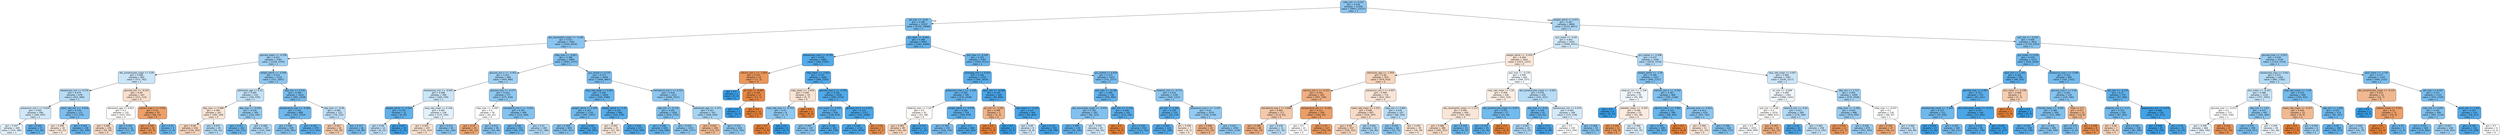 digraph Tree {
node [shape=box, style="filled, rounded", color="black", fontname="helvetica"] ;
edge [fontname="helvetica"] ;
0 [label="mbp_min <= 0.143\ngini = 0.418\nsamples = 21056\nvalue = [9953, 23537]\nclass = 1", fillcolor="#8dc6f0"] ;
1 [label="ptt_max <= -0.26\ngini = 0.368\nsamples = 12207\nvalue = [4720, 14666]\nclass = 1", fillcolor="#79bded"] ;
0 -> 1 [labeldistance=2.5, labelangle=45, headlabel="True"] ;
2 [label="abs_neutrophils_mean <= -0.185\ngini = 0.412\nsamples = 7260\nvalue = [3359, 8226]\nclass = 1", fillcolor="#8ac5f0"] ;
1 -> 2 ;
3 [label="glucose_mean <= -0.538\ngini = 0.451\nsamples = 2365\nvalue = [1294, 2479]\nclass = 1", fillcolor="#a0d0f3"] ;
2 -> 3 ;
4 [label="abs_lymphocytes_mean <= 0.09\ngini = 0.488\nsamples = 845\nvalue = [573, 782]\nclass = 1", fillcolor="#cae5f8"] ;
3 -> 4 ;
5 [label="baseexcess_min <= 0.276\ngini = 0.474\nsamples = 678\nvalue = [422, 669]\nclass = 1", fillcolor="#b6dbf5"] ;
4 -> 5 ;
6 [label="potassium_min.1 <= 0.934\ngini = 0.491\nsamples = 506\nvalue = [349, 455]\nclass = 1", fillcolor="#d1e8f9"] ;
5 -> 6 ;
7 [label="gini = 0.497\nsamples = 449\nvalue = [334, 386]\nclass = 1", fillcolor="#e4f2fb"] ;
6 -> 7 ;
8 [label="gini = 0.293\nsamples = 57\nvalue = [15, 69]\nclass = 1", fillcolor="#64b2eb"] ;
6 -> 8 ;
9 [label="heart_rate_min <= -0.916\ngini = 0.379\nsamples = 172\nvalue = [73, 214]\nclass = 1", fillcolor="#7dbeee"] ;
5 -> 9 ;
10 [label="gini = 0.496\nsamples = 34\nvalue = [30, 25]\nclass = 0", fillcolor="#fbeade"] ;
9 -> 10 ;
11 [label="gini = 0.302\nsamples = 138\nvalue = [43, 189]\nclass = 1", fillcolor="#66b3eb"] ;
9 -> 11 ;
12 [label="glucose_min <= -0.241\ngini = 0.49\nsamples = 167\nvalue = [151, 113]\nclass = 0", fillcolor="#f8dfcd"] ;
4 -> 12 ;
13 [label="admission_age <= 0.821\ngini = 0.5\nsamples = 132\nvalue = [103, 101]\nclass = 0", fillcolor="#fefdfb"] ;
12 -> 13 ;
14 [label="gini = 0.486\nsamples = 106\nvalue = [92, 66]\nclass = 0", fillcolor="#f8dbc7"] ;
13 -> 14 ;
15 [label="gini = 0.364\nsamples = 26\nvalue = [11, 35]\nclass = 1", fillcolor="#77bced"] ;
13 -> 15 ;
16 [label="calcium_max.1 <= 0.915\ngini = 0.32\nsamples = 35\nvalue = [48, 12]\nclass = 0", fillcolor="#eca06a"] ;
12 -> 16 ;
17 [label="gini = 0.249\nsamples = 32\nvalue = [47, 8]\nclass = 0", fillcolor="#e9965b"] ;
16 -> 17 ;
18 [label="gini = 0.32\nsamples = 3\nvalue = [1, 4]\nclass = 1", fillcolor="#6ab6ec"] ;
16 -> 18 ;
19 [label="weight_admit <= -0.506\ngini = 0.419\nsamples = 1520\nvalue = [721, 1697]\nclass = 1", fillcolor="#8dc7f0"] ;
3 -> 19 ;
20 [label="admission_age <= 0.31\ngini = 0.485\nsamples = 510\nvalue = [336, 479]\nclass = 1", fillcolor="#c4e2f7"] ;
19 -> 20 ;
21 [label="dbp_max <= 0.489\ngini = 0.494\nsamples = 201\nvalue = [180, 144]\nclass = 0", fillcolor="#fae6d7"] ;
20 -> 21 ;
22 [label="gini = 0.48\nsamples = 156\nvalue = [154, 103]\nclass = 0", fillcolor="#f6d5bd"] ;
21 -> 22 ;
23 [label="gini = 0.475\nsamples = 45\nvalue = [26, 41]\nclass = 1", fillcolor="#b7dbf5"] ;
21 -> 23 ;
24 [label="dbp_max <= -0.628\ngini = 0.434\nsamples = 309\nvalue = [156, 335]\nclass = 1", fillcolor="#95cbf1"] ;
20 -> 24 ;
25 [label="gini = 0.327\nsamples = 102\nvalue = [34, 131]\nclass = 1", fillcolor="#6cb6ec"] ;
24 -> 25 ;
26 [label="gini = 0.468\nsamples = 207\nvalue = [122, 204]\nclass = 1", fillcolor="#afd8f5"] ;
24 -> 26 ;
27 [label="dbp_min <= 0.155\ngini = 0.365\nsamples = 1010\nvalue = [385, 1218]\nclass = 1", fillcolor="#78bced"] ;
19 -> 27 ;
28 [label="temperature_max <= -0.309\ngini = 0.341\nsamples = 888\nvalue = [307, 1103]\nclass = 1", fillcolor="#70b8ec"] ;
27 -> 28 ;
29 [label="gini = 0.406\nsamples = 409\nvalue = [190, 481]\nclass = 1", fillcolor="#87c4ef"] ;
28 -> 29 ;
30 [label="gini = 0.267\nsamples = 479\nvalue = [117, 622]\nclass = 1", fillcolor="#5eafea"] ;
28 -> 30 ;
31 [label="sbp_max <= -0.38\ngini = 0.482\nsamples = 122\nvalue = [78, 115]\nclass = 1", fillcolor="#bfdff7"] ;
27 -> 31 ;
32 [label="gini = 0.467\nsamples = 56\nvalue = [49, 29]\nclass = 0", fillcolor="#f4ccae"] ;
31 -> 32 ;
33 [label="gini = 0.377\nsamples = 66\nvalue = [29, 86]\nclass = 1", fillcolor="#7cbeee"] ;
31 -> 33 ;
34 [label="mbp_max <= -0.821\ngini = 0.389\nsamples = 4895\nvalue = [2065, 5747]\nclass = 1", fillcolor="#80c0ee"] ;
2 -> 34 ;
35 [label="glucose_min.2 <= -0.455\ngini = 0.451\nsamples = 846\nvalue = [459, 880]\nclass = 1", fillcolor="#a0d0f3"] ;
34 -> 35 ;
36 [label="baseexcess_min <= -0.941\ngini = 0.488\nsamples = 269\nvalue = [184, 250]\nclass = 1", fillcolor="#cbe5f8"] ;
35 -> 36 ;
37 [label="weight_admit <= -0.314\ngini = 0.278\nsamples = 31\nvalue = [9, 45]\nclass = 1", fillcolor="#61b1ea"] ;
36 -> 37 ;
38 [label="gini = 0.48\nsamples = 12\nvalue = [8, 12]\nclass = 1", fillcolor="#bddef6"] ;
37 -> 38 ;
39 [label="gini = 0.057\nsamples = 19\nvalue = [1, 33]\nclass = 1", fillcolor="#3fa0e6"] ;
37 -> 39 ;
40 [label="resp_rate_mean <= 0.168\ngini = 0.497\nsamples = 238\nvalue = [175, 205]\nclass = 1", fillcolor="#e2f1fb"] ;
36 -> 40 ;
41 [label="gini = 0.492\nsamples = 147\nvalue = [133, 103]\nclass = 0", fillcolor="#f9e3d2"] ;
40 -> 41 ;
42 [label="gini = 0.413\nsamples = 91\nvalue = [42, 102]\nclass = 1", fillcolor="#8bc5f0"] ;
40 -> 42 ;
43 [label="glucose_max <= -0.577\ngini = 0.423\nsamples = 577\nvalue = [275, 630]\nclass = 1", fillcolor="#8fc8f0"] ;
35 -> 43 ;
44 [label="mbp_max <= -1.095\ngini = 0.5\nsamples = 78\nvalue = [61, 61]\nclass = 0", fillcolor="#ffffff"] ;
43 -> 44 ;
45 [label="gini = 0.35\nsamples = 32\nvalue = [41, 12]\nclass = 0", fillcolor="#eda673"] ;
44 -> 45 ;
46 [label="gini = 0.412\nsamples = 46\nvalue = [20, 49]\nclass = 1", fillcolor="#8ac5f0"] ;
44 -> 46 ;
47 [label="hematocrit_min.1 <= -0.021\ngini = 0.397\nsamples = 499\nvalue = [214, 569]\nclass = 1", fillcolor="#83c2ef"] ;
43 -> 47 ;
48 [label="gini = 0.328\nsamples = 310\nvalue = [99, 379]\nclass = 1", fillcolor="#6db7ec"] ;
47 -> 48 ;
49 [label="gini = 0.47\nsamples = 189\nvalue = [115, 190]\nclass = 1", fillcolor="#b1d8f5"] ;
47 -> 49 ;
50 [label="gcs_verbal <= 0.155\ngini = 0.373\nsamples = 4049\nvalue = [1606, 4867]\nclass = 1", fillcolor="#7abdee"] ;
34 -> 50 ;
51 [label="resp_rate_mean <= 0.061\ngini = 0.304\nsamples = 1828\nvalue = [540, 2346]\nclass = 1", fillcolor="#67b4eb"] ;
50 -> 51 ;
52 [label="weight_admit <= 0.399\ngini = 0.343\nsamples = 1130\nvalue = [397, 1407]\nclass = 1", fillcolor="#71b9ec"] ;
51 -> 52 ;
53 [label="gini = 0.399\nsamples = 800\nvalue = [347, 912]\nclass = 1", fillcolor="#84c2ef"] ;
52 -> 53 ;
54 [label="gini = 0.167\nsamples = 330\nvalue = [50, 495]\nclass = 1", fillcolor="#4da7e8"] ;
52 -> 54 ;
55 [label="weight_admit <= -1.47\ngini = 0.229\nsamples = 698\nvalue = [143, 939]\nclass = 1", fillcolor="#57ace9"] ;
51 -> 55 ;
56 [label="gini = 0.495\nsamples = 25\nvalue = [23, 19]\nclass = 0", fillcolor="#fae9dd"] ;
55 -> 56 ;
57 [label="gini = 0.204\nsamples = 673\nvalue = [120, 920]\nclass = 1", fillcolor="#53aae8"] ;
55 -> 57 ;
58 [label="hematocrit_min.1 <= 0.323\ngini = 0.418\nsamples = 2221\nvalue = [1066, 2521]\nclass = 1", fillcolor="#8dc6f0"] ;
50 -> 58 ;
59 [label="sbp_min <= -0.718\ngini = 0.391\nsamples = 1458\nvalue = [618, 1703]\nclass = 1", fillcolor="#81c1ee"] ;
58 -> 59 ;
60 [label="gini = 0.308\nsamples = 426\nvalue = [128, 546]\nclass = 1", fillcolor="#67b4eb"] ;
59 -> 60 ;
61 [label="gini = 0.418\nsamples = 1032\nvalue = [490, 1157]\nclass = 1", fillcolor="#8dc7f0"] ;
59 -> 61 ;
62 [label="admission_age <= -1.371\ngini = 0.457\nsamples = 763\nvalue = [448, 818]\nclass = 1", fillcolor="#a5d3f3"] ;
58 -> 62 ;
63 [label="gini = 0.432\nsamples = 108\nvalue = [115, 53]\nclass = 0", fillcolor="#f1bb94"] ;
62 -> 63 ;
64 [label="gini = 0.423\nsamples = 655\nvalue = [333, 765]\nclass = 1", fillcolor="#8fc8f0"] ;
62 -> 64 ;
65 [label="gcs_eyes <= -0.461\ngini = 0.288\nsamples = 4947\nvalue = [1361, 6440]\nclass = 1", fillcolor="#63b2ea"] ;
1 -> 65 ;
66 [label="baseexcess_max <= -4.729\ngini = 0.205\nsamples = 1660\nvalue = [306, 2329]\nclass = 1", fillcolor="#53aae8"] ;
65 -> 66 ;
67 [label="calcium_min.1 <= -2.829\ngini = 0.255\nsamples = 14\nvalue = [17, 3]\nclass = 0", fillcolor="#ea975c"] ;
66 -> 67 ;
68 [label="gini = 0.0\nsamples = 1\nvalue = [0, 2]\nclass = 1", fillcolor="#399de5"] ;
67 -> 68 ;
69 [label="ph_max <= -8.567\ngini = 0.105\nsamples = 13\nvalue = [17, 1]\nclass = 0", fillcolor="#e78845"] ;
67 -> 69 ;
70 [label="gini = 0.0\nsamples = 1\nvalue = [0, 1]\nclass = 1", fillcolor="#399de5"] ;
69 -> 70 ;
71 [label="gini = 0.0\nsamples = 12\nvalue = [17, 0]\nclass = 0", fillcolor="#e58139"] ;
69 -> 71 ;
72 [label="mbp_mean <= -2.452\ngini = 0.197\nsamples = 1646\nvalue = [289, 2326]\nclass = 1", fillcolor="#52a9e8"] ;
66 -> 72 ;
73 [label="mbp_mean <= -2.654\ngini = 0.492\nsamples = 10\nvalue = [9, 7]\nclass = 0", fillcolor="#f9e3d3"] ;
72 -> 73 ;
74 [label="resp_rate_max <= -0.753\ngini = 0.42\nsamples = 8\nvalue = [3, 7]\nclass = 1", fillcolor="#8ec7f0"] ;
73 -> 74 ;
75 [label="gini = 0.0\nsamples = 2\nvalue = [3, 0]\nclass = 0", fillcolor="#e58139"] ;
74 -> 75 ;
76 [label="gini = 0.0\nsamples = 6\nvalue = [0, 7]\nclass = 1", fillcolor="#399de5"] ;
74 -> 76 ;
77 [label="gini = 0.0\nsamples = 2\nvalue = [6, 0]\nclass = 0", fillcolor="#e58139"] ;
73 -> 77 ;
78 [label="glucose_max.2 <= -0.392\ngini = 0.192\nsamples = 1636\nvalue = [280, 2319]\nclass = 1", fillcolor="#51a9e8"] ;
72 -> 78 ;
79 [label="bun_mean <= -0.541\ngini = 0.267\nsamples = 509\nvalue = [128, 679]\nclass = 1", fillcolor="#5eafea"] ;
78 -> 79 ;
80 [label="gini = 0.407\nsamples = 147\nvalue = [64, 161]\nclass = 1", fillcolor="#88c4ef"] ;
79 -> 80 ;
81 [label="gini = 0.196\nsamples = 362\nvalue = [64, 518]\nclass = 1", fillcolor="#51a9e8"] ;
79 -> 81 ;
82 [label="glucose_min.2 <= 6.471\ngini = 0.155\nsamples = 1127\nvalue = [152, 1640]\nclass = 1", fillcolor="#4ba6e7"] ;
78 -> 82 ;
83 [label="gini = 0.148\nsamples = 1122\nvalue = [143, 1639]\nclass = 1", fillcolor="#4aa6e7"] ;
82 -> 83 ;
84 [label="gini = 0.18\nsamples = 5\nvalue = [9, 1]\nclass = 0", fillcolor="#e88f4f"] ;
82 -> 84 ;
85 [label="po2_max <= -0.242\ngini = 0.325\nsamples = 3287\nvalue = [1055, 4111]\nclass = 1", fillcolor="#6cb6ec"] ;
65 -> 85 ;
86 [label="aniongap_min <= 0.425\ngini = 0.244\nsamples = 1354\nvalue = [304, 1834]\nclass = 1", fillcolor="#5aade9"] ;
85 -> 86 ;
87 [label="potassium_max.1 <= -1.109\ngini = 0.303\nsamples = 785\nvalue = [235, 1028]\nclass = 1", fillcolor="#66b3eb"] ;
86 -> 87 ;
88 [label="totalco2_max <= 1.14\ngini = 0.5\nsamples = 61\nvalue = [51, 49]\nclass = 0", fillcolor="#fefaf7"] ;
87 -> 88 ;
89 [label="gini = 0.482\nsamples = 49\nvalue = [50, 34]\nclass = 0", fillcolor="#f7d7c0"] ;
88 -> 89 ;
90 [label="gini = 0.117\nsamples = 12\nvalue = [1, 15]\nclass = 1", fillcolor="#46a4e7"] ;
88 -> 90 ;
91 [label="weight_admit <= -0.478\ngini = 0.266\nsamples = 724\nvalue = [184, 979]\nclass = 1", fillcolor="#5eafea"] ;
87 -> 91 ;
92 [label="gini = 0.365\nsamples = 255\nvalue = [100, 316]\nclass = 1", fillcolor="#78bced"] ;
91 -> 92 ;
93 [label="gini = 0.2\nsamples = 469\nvalue = [84, 663]\nclass = 1", fillcolor="#52a9e8"] ;
91 -> 93 ;
94 [label="spo2_min <= -6.648\ngini = 0.145\nsamples = 569\nvalue = [69, 806]\nclass = 1", fillcolor="#4aa5e7"] ;
86 -> 94 ;
95 [label="ph_min <= -3.291\ngini = 0.408\nsamples = 5\nvalue = [5, 2]\nclass = 0", fillcolor="#efb388"] ;
94 -> 95 ;
96 [label="gini = 0.0\nsamples = 3\nvalue = [5, 0]\nclass = 0", fillcolor="#e58139"] ;
95 -> 96 ;
97 [label="gini = 0.0\nsamples = 2\nvalue = [0, 2]\nclass = 1", fillcolor="#399de5"] ;
95 -> 97 ;
98 [label="sbp_mean <= -2.243\ngini = 0.137\nsamples = 564\nvalue = [64, 804]\nclass = 1", fillcolor="#49a5e7"] ;
94 -> 98 ;
99 [label="gini = 0.49\nsamples = 9\nvalue = [6, 8]\nclass = 1", fillcolor="#cee6f8"] ;
98 -> 99 ;
100 [label="gini = 0.127\nsamples = 555\nvalue = [58, 796]\nclass = 1", fillcolor="#47a4e7"] ;
98 -> 100 ;
101 [label="gcs_verbal <= 0.618\ngini = 0.373\nsamples = 1933\nvalue = [751, 2277]\nclass = 1", fillcolor="#7abdee"] ;
85 -> 101 ;
102 [label="po2_max <= -0.189\ngini = 0.289\nsamples = 738\nvalue = [205, 965]\nclass = 1", fillcolor="#63b2eb"] ;
101 -> 102 ;
103 [label="abs_monocytes_mean <= -0.034\ngini = 0.393\nsamples = 183\nvalue = [82, 223]\nclass = 1", fillcolor="#82c1ef"] ;
102 -> 103 ;
104 [label="gini = 0.289\nsamples = 118\nvalue = [34, 160]\nclass = 1", fillcolor="#63b2eb"] ;
103 -> 104 ;
105 [label="gini = 0.491\nsamples = 65\nvalue = [48, 63]\nclass = 1", fillcolor="#d0e8f9"] ;
103 -> 105 ;
106 [label="po2_min <= -1.159\ngini = 0.244\nsamples = 555\nvalue = [123, 742]\nclass = 1", fillcolor="#5aade9"] ;
102 -> 106 ;
107 [label="gini = 0.0\nsamples = 1\nvalue = [4, 0]\nclass = 0", fillcolor="#e58139"] ;
106 -> 107 ;
108 [label="gini = 0.238\nsamples = 554\nvalue = [119, 742]\nclass = 1", fillcolor="#59ade9"] ;
106 -> 108 ;
109 [label="totalco2_min <= -0.711\ngini = 0.415\nsamples = 1195\nvalue = [546, 1312]\nclass = 1", fillcolor="#8bc6f0"] ;
101 -> 109 ;
110 [label="ph_min <= 0.382\ngini = 0.239\nsamples = 125\nvalue = [28, 174]\nclass = 1", fillcolor="#59ade9"] ;
109 -> 110 ;
111 [label="gini = 0.204\nsamples = 118\nvalue = [22, 169]\nclass = 1", fillcolor="#53aae8"] ;
110 -> 111 ;
112 [label="gini = 0.496\nsamples = 7\nvalue = [6, 5]\nclass = 0", fillcolor="#fbeade"] ;
110 -> 112 ;
113 [label="potassium_max.1 <= -1.347\ngini = 0.43\nsamples = 1070\nvalue = [518, 1138]\nclass = 1", fillcolor="#93caf1"] ;
109 -> 113 ;
114 [label="gini = 0.408\nsamples = 20\nvalue = [25, 10]\nclass = 0", fillcolor="#efb388"] ;
113 -> 114 ;
115 [label="gini = 0.423\nsamples = 1050\nvalue = [493, 1128]\nclass = 1", fillcolor="#90c8f0"] ;
113 -> 115 ;
116 [label="weight_admit <= 0.071\ngini = 0.467\nsamples = 8849\nvalue = [5233, 8871]\nclass = 1", fillcolor="#aed7f4"] ;
0 -> 116 [labeldistance=2.5, labelangle=-45, headlabel="False"] ;
117 [label="bun_mean <= -0.59\ngini = 0.492\nsamples = 5035\nvalue = [3499, 4521]\nclass = 1", fillcolor="#d2e9f9"] ;
116 -> 117 ;
118 [label="weight_admit <= -0.418\ngini = 0.494\nsamples = 1641\nvalue = [1423, 1147]\nclass = 0", fillcolor="#fae7d9"] ;
117 -> 118 ;
119 [label="admission_age <= -1.454\ngini = 0.48\nsamples = 979\nvalue = [919, 610]\nclass = 0", fillcolor="#f6d5bc"] ;
118 -> 119 ;
120 [label="calcium_min.1 <= -0.221\ngini = 0.393\nsamples = 265\nvalue = [297, 109]\nclass = 0", fillcolor="#efaf82"] ;
119 -> 120 ;
121 [label="hematocrit_max.1 <= 0.806\ngini = 0.464\nsamples = 117\nvalue = [113, 65]\nclass = 0", fillcolor="#f4c9ab"] ;
120 -> 121 ;
122 [label="gini = 0.389\nsamples = 86\nvalue = [92, 33]\nclass = 0", fillcolor="#eeae80"] ;
121 -> 122 ;
123 [label="gini = 0.478\nsamples = 31\nvalue = [21, 32]\nclass = 1", fillcolor="#bbddf6"] ;
121 -> 123 ;
124 [label="temperature_min <= -0.193\ngini = 0.311\nsamples = 148\nvalue = [184, 44]\nclass = 0", fillcolor="#eb9f68"] ;
120 -> 124 ;
125 [label="gini = 0.5\nsamples = 21\nvalue = [15, 15]\nclass = 0", fillcolor="#ffffff"] ;
124 -> 125 ;
126 [label="gini = 0.25\nsamples = 127\nvalue = [169, 29]\nclass = 0", fillcolor="#e9975b"] ;
124 -> 126 ;
127 [label="potassium_min.1 <= 0.407\ngini = 0.494\nsamples = 714\nvalue = [622, 501]\nclass = 0", fillcolor="#fae6d8"] ;
119 -> 127 ;
128 [label="heart_rate_mean <= 1.531\ngini = 0.486\nsamples = 607\nvalue = [554, 397]\nclass = 0", fillcolor="#f8dbc7"] ;
127 -> 128 ;
129 [label="gini = 0.48\nsamples = 557\nvalue = [528, 351]\nclass = 0", fillcolor="#f6d5bd"] ;
128 -> 129 ;
130 [label="gini = 0.461\nsamples = 50\nvalue = [26, 46]\nclass = 1", fillcolor="#a9d4f4"] ;
128 -> 130 ;
131 [label="mbp_min <= 0.965\ngini = 0.478\nsamples = 107\nvalue = [68, 104]\nclass = 1", fillcolor="#baddf6"] ;
127 -> 131 ;
132 [label="gini = 0.419\nsamples = 68\nvalue = [32, 75]\nclass = 1", fillcolor="#8dc7f0"] ;
131 -> 132 ;
133 [label="gini = 0.494\nsamples = 39\nvalue = [36, 29]\nclass = 0", fillcolor="#fae7d9"] ;
131 -> 133 ;
134 [label="po2_max <= -0.159\ngini = 0.499\nsamples = 662\nvalue = [504, 537]\nclass = 1", fillcolor="#f3f9fd"] ;
118 -> 134 ;
135 [label="resp_rate_mean <= 1.54\ngini = 0.498\nsamples = 436\nvalue = [363, 316]\nclass = 0", fillcolor="#fcefe5"] ;
134 -> 135 ;
136 [label="abs_neutrophils_mean <= 1.113\ngini = 0.494\nsamples = 409\nvalue = [353, 282]\nclass = 0", fillcolor="#fae6d7"] ;
135 -> 136 ;
137 [label="gini = 0.488\nsamples = 386\nvalue = [345, 251]\nclass = 0", fillcolor="#f8ddc9"] ;
136 -> 137 ;
138 [label="gini = 0.326\nsamples = 23\nvalue = [8, 31]\nclass = 1", fillcolor="#6cb6ec"] ;
136 -> 138 ;
139 [label="abs_lymphocytes_mean <= 0.017\ngini = 0.351\nsamples = 27\nvalue = [10, 34]\nclass = 1", fillcolor="#73baed"] ;
135 -> 139 ;
140 [label="gini = 0.255\nsamples = 25\nvalue = [6, 34]\nclass = 1", fillcolor="#5caeea"] ;
139 -> 140 ;
141 [label="gini = 0.0\nsamples = 2\nvalue = [4, 0]\nclass = 0", fillcolor="#e58139"] ;
139 -> 141 ;
142 [label="abs_lymphocytes_mean <= -0.062\ngini = 0.476\nsamples = 226\nvalue = [141, 221]\nclass = 1", fillcolor="#b7dcf6"] ;
134 -> 142 ;
143 [label="dbp_max <= -0.07\ngini = 0.326\nsamples = 42\nvalue = [16, 62]\nclass = 1", fillcolor="#6cb6ec"] ;
142 -> 143 ;
144 [label="gini = 0.467\nsamples = 20\nvalue = [13, 22]\nclass = 1", fillcolor="#aed7f4"] ;
143 -> 144 ;
145 [label="gini = 0.13\nsamples = 22\nvalue = [3, 40]\nclass = 1", fillcolor="#48a4e7"] ;
143 -> 145 ;
146 [label="baseexcess_min <= 0.479\ngini = 0.493\nsamples = 184\nvalue = [125, 159]\nclass = 1", fillcolor="#d5eaf9"] ;
142 -> 146 ;
147 [label="gini = 0.5\nsamples = 130\nvalue = [103, 104]\nclass = 1", fillcolor="#fdfeff"] ;
146 -> 147 ;
148 [label="gini = 0.408\nsamples = 54\nvalue = [22, 55]\nclass = 1", fillcolor="#88c4ef"] ;
146 -> 148 ;
149 [label="gcs_verbal <= -0.308\ngini = 0.472\nsamples = 3394\nvalue = [2076, 3374]\nclass = 1", fillcolor="#b3d9f5"] ;
117 -> 149 ;
150 [label="weight_admit <= -1.39\ngini = 0.399\nsamples = 1027\nvalue = [440, 1157]\nclass = 1", fillcolor="#84c2ef"] ;
149 -> 150 ;
151 [label="totalco2_min <= -1.336\ngini = 0.499\nsamples = 59\nvalue = [45, 49]\nclass = 1", fillcolor="#eff7fd"] ;
150 -> 151 ;
152 [label="gini = 0.0\nsamples = 6\nvalue = [0, 11]\nclass = 1", fillcolor="#399de5"] ;
151 -> 152 ;
153 [label="platelets_mean <= -0.565\ngini = 0.496\nsamples = 53\nvalue = [45, 38]\nclass = 0", fillcolor="#fbebe0"] ;
151 -> 153 ;
154 [label="gini = 0.266\nsamples = 12\nvalue = [16, 3]\nclass = 0", fillcolor="#ea995e"] ;
153 -> 154 ;
155 [label="gini = 0.496\nsamples = 41\nvalue = [29, 35]\nclass = 1", fillcolor="#ddeefb"] ;
153 -> 155 ;
156 [label="calcium_min.1 <= -0.342\ngini = 0.387\nsamples = 968\nvalue = [395, 1108]\nclass = 1", fillcolor="#80c0ee"] ;
150 -> 156 ;
157 [label="calcium_max.1 <= 3.982\ngini = 0.314\nsamples = 289\nvalue = [88, 363]\nclass = 1", fillcolor="#69b5eb"] ;
156 -> 157 ;
158 [label="gini = 0.305\nsamples = 288\nvalue = [84, 363]\nclass = 1", fillcolor="#67b4eb"] ;
157 -> 158 ;
159 [label="gini = 0.0\nsamples = 1\nvalue = [4, 0]\nclass = 0", fillcolor="#e58139"] ;
157 -> 159 ;
160 [label="glucose_max <= -0.821\ngini = 0.413\nsamples = 679\nvalue = [307, 745]\nclass = 1", fillcolor="#8bc5f0"] ;
156 -> 160 ;
161 [label="gini = 0.494\nsamples = 51\nvalue = [41, 33]\nclass = 0", fillcolor="#fae6d8"] ;
160 -> 161 ;
162 [label="gini = 0.396\nsamples = 628\nvalue = [266, 712]\nclass = 1", fillcolor="#83c2ef"] ;
160 -> 162 ;
163 [label="resp_rate_mean <= 0.007\ngini = 0.489\nsamples = 2367\nvalue = [1636, 2217]\nclass = 1", fillcolor="#cbe5f8"] ;
149 -> 163 ;
164 [label="inr_min <= -0.099\ngini = 0.499\nsamples = 1363\nvalue = [1066, 1161]\nclass = 1", fillcolor="#eff7fd"] ;
163 -> 164 ;
165 [label="po2_min <= 2.68\ngini = 0.5\nsamples = 1074\nvalue = [888, 871]\nclass = 0", fillcolor="#fffdfb"] ;
164 -> 165 ;
166 [label="gini = 0.5\nsamples = 1031\nvalue = [826, 849]\nclass = 1", fillcolor="#fafcfe"] ;
165 -> 166 ;
167 [label="gini = 0.387\nsamples = 43\nvalue = [62, 22]\nclass = 0", fillcolor="#eeae7f"] ;
165 -> 167 ;
168 [label="totalco2_min <= -0.92\ngini = 0.471\nsamples = 289\nvalue = [178, 290]\nclass = 1", fillcolor="#b3d9f5"] ;
164 -> 168 ;
169 [label="gini = 0.18\nsamples = 31\nvalue = [5, 45]\nclass = 1", fillcolor="#4fa8e8"] ;
168 -> 169 ;
170 [label="gini = 0.485\nsamples = 258\nvalue = [173, 245]\nclass = 1", fillcolor="#c5e2f7"] ;
168 -> 170 ;
171 [label="dbp_min <= 1.717\ngini = 0.455\nsamples = 1004\nvalue = [570, 1056]\nclass = 1", fillcolor="#a4d2f3"] ;
163 -> 171 ;
172 [label="mbp_max <= -1.056\ngini = 0.443\nsamples = 886\nvalue = [474, 959]\nclass = 1", fillcolor="#9bcdf2"] ;
171 -> 172 ;
173 [label="gini = 0.255\nsamples = 12\nvalue = [17, 3]\nclass = 0", fillcolor="#ea975c"] ;
172 -> 173 ;
174 [label="gini = 0.438\nsamples = 874\nvalue = [457, 956]\nclass = 1", fillcolor="#98ccf1"] ;
172 -> 174 ;
175 [label="mbp_max <= -0.037\ngini = 0.5\nsamples = 118\nvalue = [96, 97]\nclass = 1", fillcolor="#fdfeff"] ;
171 -> 175 ;
176 [label="gini = 0.359\nsamples = 27\nvalue = [36, 11]\nclass = 0", fillcolor="#eda876"] ;
175 -> 176 ;
177 [label="gini = 0.484\nsamples = 91\nvalue = [60, 86]\nclass = 1", fillcolor="#c3e1f7"] ;
175 -> 177 ;
178 [label="po2_min <= -0.216\ngini = 0.408\nsamples = 3814\nvalue = [1734, 4350]\nclass = 1", fillcolor="#88c4ef"] ;
116 -> 178 ;
179 [label="gcs_motor <= 0.26\ngini = 0.328\nsamples = 1275\nvalue = [424, 1626]\nclass = 1", fillcolor="#6db7ec"] ;
178 -> 179 ;
180 [label="spo2_min <= 1.161\ngini = 0.265\nsamples = 380\nvalue = [98, 524]\nclass = 1", fillcolor="#5eafea"] ;
179 -> 180 ;
181 [label="glucose_max <= 0.087\ngini = 0.257\nsamples = 375\nvalue = [93, 521]\nclass = 1", fillcolor="#5caeea"] ;
180 -> 181 ;
182 [label="bicarbonate_mean <= -1.004\ngini = 0.337\nsamples = 211\nvalue = [70, 256]\nclass = 1", fillcolor="#6fb8ec"] ;
181 -> 182 ;
183 [label="gini = 0.054\nsamples = 27\nvalue = [1, 35]\nclass = 1", fillcolor="#3fa0e6"] ;
182 -> 183 ;
184 [label="gini = 0.363\nsamples = 184\nvalue = [69, 221]\nclass = 1", fillcolor="#77bced"] ;
182 -> 184 ;
185 [label="abs_monocytes_mean <= -0.113\ngini = 0.147\nsamples = 164\nvalue = [23, 265]\nclass = 1", fillcolor="#4aa6e7"] ;
181 -> 185 ;
186 [label="gini = 0.229\nsamples = 90\nvalue = [21, 138]\nclass = 1", fillcolor="#57ace9"] ;
185 -> 186 ;
187 [label="gini = 0.031\nsamples = 74\nvalue = [2, 127]\nclass = 1", fillcolor="#3c9fe5"] ;
185 -> 187 ;
188 [label="bun_mean <= -0.198\ngini = 0.469\nsamples = 5\nvalue = [5, 3]\nclass = 0", fillcolor="#f5cdb0"] ;
180 -> 188 ;
189 [label="gini = 0.0\nsamples = 3\nvalue = [5, 0]\nclass = 0", fillcolor="#e58139"] ;
188 -> 189 ;
190 [label="gini = 0.0\nsamples = 2\nvalue = [0, 3]\nclass = 1", fillcolor="#399de5"] ;
188 -> 190 ;
191 [label="potassium_max.1 <= 0.085\ngini = 0.352\nsamples = 895\nvalue = [326, 1102]\nclass = 1", fillcolor="#74baed"] ;
179 -> 191 ;
192 [label="glucose_max.2 <= 2.26\ngini = 0.401\nsamples = 520\nvalue = [229, 596]\nclass = 1", fillcolor="#85c3ef"] ;
191 -> 192 ;
193 [label="chloride_mean <= -0.991\ngini = 0.388\nsamples = 508\nvalue = [210, 588]\nclass = 1", fillcolor="#80c0ee"] ;
192 -> 193 ;
194 [label="gini = 0.254\nsamples = 108\nvalue = [26, 148]\nclass = 1", fillcolor="#5caeea"] ;
193 -> 194 ;
195 [label="gini = 0.416\nsamples = 400\nvalue = [184, 440]\nclass = 1", fillcolor="#8cc6f0"] ;
193 -> 195 ;
196 [label="male <= 0.5\ngini = 0.417\nsamples = 12\nvalue = [19, 8]\nclass = 0", fillcolor="#f0b68c"] ;
192 -> 196 ;
197 [label="gini = 0.375\nsamples = 4\nvalue = [2, 6]\nclass = 1", fillcolor="#7bbeee"] ;
196 -> 197 ;
198 [label="gini = 0.188\nsamples = 8\nvalue = [17, 2]\nclass = 0", fillcolor="#e89050"] ;
196 -> 198 ;
199 [label="ptt_max <= -0.274\ngini = 0.27\nsamples = 375\nvalue = [97, 506]\nclass = 1", fillcolor="#5fb0ea"] ;
191 -> 199 ;
200 [label="totalco2_min <= -2.17\ngini = 0.353\nsamples = 245\nvalue = [87, 293]\nclass = 1", fillcolor="#74baed"] ;
199 -> 200 ;
201 [label="gini = 0.48\nsamples = 7\nvalue = [6, 4]\nclass = 0", fillcolor="#f6d5bd"] ;
200 -> 201 ;
202 [label="gini = 0.342\nsamples = 238\nvalue = [81, 289]\nclass = 1", fillcolor="#70b8ec"] ;
200 -> 202 ;
203 [label="baseexcess_min <= 0.479\ngini = 0.086\nsamples = 130\nvalue = [10, 213]\nclass = 1", fillcolor="#42a2e6"] ;
199 -> 203 ;
204 [label="gini = 0.048\nsamples = 97\nvalue = [4, 159]\nclass = 1", fillcolor="#3e9fe6"] ;
203 -> 204 ;
205 [label="gini = 0.18\nsamples = 33\nvalue = [6, 54]\nclass = 1", fillcolor="#4fa8e8"] ;
203 -> 205 ;
206 [label="glucose_max <= -0.201\ngini = 0.439\nsamples = 2539\nvalue = [1310, 2724]\nclass = 1", fillcolor="#98ccf2"] ;
178 -> 206 ;
207 [label="baseexcess_max <= 0.042\ngini = 0.472\nsamples = 1404\nvalue = [861, 1392]\nclass = 1", fillcolor="#b3daf5"] ;
206 -> 207 ;
208 [label="bun_mean <= -0.321\ngini = 0.488\nsamples = 1120\nvalue = [757, 1041]\nclass = 1", fillcolor="#c9e4f8"] ;
207 -> 208 ;
209 [label="glucose_max <= -0.223\ngini = 0.5\nsamples = 713\nvalue = [555, 556]\nclass = 1", fillcolor="#ffffff"] ;
208 -> 209 ;
210 [label="gini = 0.498\nsamples = 666\nvalue = [484, 546]\nclass = 1", fillcolor="#e9f4fc"] ;
209 -> 210 ;
211 [label="gini = 0.216\nsamples = 47\nvalue = [71, 10]\nclass = 0", fillcolor="#e99355"] ;
209 -> 211 ;
212 [label="dbp_min <= 1.63\ngini = 0.415\nsamples = 407\nvalue = [202, 485]\nclass = 1", fillcolor="#8bc6f0"] ;
208 -> 212 ;
213 [label="gini = 0.376\nsamples = 338\nvalue = [140, 417]\nclass = 1", fillcolor="#7bbeee"] ;
212 -> 213 ;
214 [label="gini = 0.499\nsamples = 69\nvalue = [62, 68]\nclass = 1", fillcolor="#eef6fd"] ;
212 -> 214 ;
215 [label="resp_rate_mean <= -1.59\ngini = 0.353\nsamples = 284\nvalue = [104, 351]\nclass = 1", fillcolor="#74baed"] ;
207 -> 215 ;
216 [label="heart_rate_mean <= -0.227\ngini = 0.426\nsamples = 10\nvalue = [9, 4]\nclass = 0", fillcolor="#f1b991"] ;
215 -> 216 ;
217 [label="gini = 0.0\nsamples = 4\nvalue = [7, 0]\nclass = 0", fillcolor="#e58139"] ;
216 -> 217 ;
218 [label="gini = 0.444\nsamples = 6\nvalue = [2, 4]\nclass = 1", fillcolor="#9ccef2"] ;
216 -> 218 ;
219 [label="sbp_min <= 1.058\ngini = 0.337\nsamples = 274\nvalue = [95, 347]\nclass = 1", fillcolor="#6fb8ec"] ;
215 -> 219 ;
220 [label="gini = 0.29\nsamples = 204\nvalue = [59, 277]\nclass = 1", fillcolor="#63b2eb"] ;
219 -> 220 ;
221 [label="gini = 0.449\nsamples = 70\nvalue = [36, 70]\nclass = 1", fillcolor="#9fcff2"] ;
219 -> 221 ;
222 [label="spo2_mean <= -1.747\ngini = 0.377\nsamples = 1135\nvalue = [449, 1332]\nclass = 1", fillcolor="#7cbeee"] ;
206 -> 222 ;
223 [label="abs_lymphocytes_mean <= -0.125\ngini = 0.423\nsamples = 14\nvalue = [16, 7]\nclass = 0", fillcolor="#f0b890"] ;
222 -> 223 ;
224 [label="gini = 0.0\nsamples = 2\nvalue = [0, 3]\nclass = 1", fillcolor="#399de5"] ;
223 -> 224 ;
225 [label="sodium_mean <= 0.252\ngini = 0.32\nsamples = 12\nvalue = [16, 4]\nclass = 0", fillcolor="#eca06a"] ;
223 -> 225 ;
226 [label="gini = 0.0\nsamples = 7\nvalue = [15, 0]\nclass = 0", fillcolor="#e58139"] ;
225 -> 226 ;
227 [label="gini = 0.32\nsamples = 5\nvalue = [1, 4]\nclass = 1", fillcolor="#6ab6ec"] ;
225 -> 227 ;
228 [label="ptt_max <= 0.247\ngini = 0.371\nsamples = 1121\nvalue = [433, 1325]\nclass = 1", fillcolor="#7abded"] ;
222 -> 228 ;
229 [label="mbp_min <= 0.691\ngini = 0.391\nsamples = 966\nvalue = [405, 1114]\nclass = 1", fillcolor="#81c1ee"] ;
228 -> 229 ;
230 [label="gini = 0.331\nsamples = 528\nvalue = [175, 662]\nclass = 1", fillcolor="#6db7ec"] ;
229 -> 230 ;
231 [label="gini = 0.447\nsamples = 438\nvalue = [230, 452]\nclass = 1", fillcolor="#9ecff2"] ;
229 -> 231 ;
232 [label="pco2_min <= 1.455\ngini = 0.207\nsamples = 155\nvalue = [28, 211]\nclass = 1", fillcolor="#53aae8"] ;
228 -> 232 ;
233 [label="gini = 0.192\nsamples = 151\nvalue = [25, 208]\nclass = 1", fillcolor="#51a9e8"] ;
232 -> 233 ;
234 [label="gini = 0.5\nsamples = 4\nvalue = [3, 3]\nclass = 0", fillcolor="#ffffff"] ;
232 -> 234 ;
}